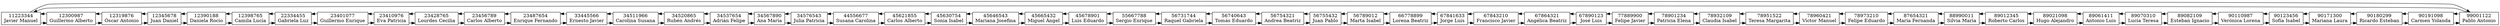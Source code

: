digraph G {
    node [shape=rect];
    rankdir=TD;

    11223344 [label="11223344\nJavier Manuel"];
    11223344 -> 12300987;
    12300987 -> 11223344;
    12300987 [label="12300987\nGuillermo Alberto"];
    12300987 -> 12319876;
    12319876 -> 12300987;
    12319876 [label="12319876\nÓscar Antonio"];
    12319876 -> 12345678;
    12345678 -> 12319876;
    12345678 [label="12345678\nJuan Daniel"];
    12345678 -> 12390188;
    12390188 -> 12345678;
    12390188 [label="12390188\nDaniela Rocío"];
    12390188 -> 12398765;
    12398765 -> 12390188;
    12398765 [label="12398765\nCamila Lucía"];
    12398765 -> 22334455;
    22334455 -> 12398765;
    22334455 [label="22334455\nGabriela Luz"];
    22334455 -> 23401077;
    23401077 -> 22334455;
    23401077 [label="23401077\nGuillermo Enrique"];
    23401077 -> 23410976;
    23410976 -> 23401077;
    23410976 [label="23410976\nEva Patricia"];
    23410976 -> 23428765;
    23428765 -> 23410976;
    23428765 [label="23428765\nLourdes Cecilia"];
    23428765 -> 23456789;
    23456789 -> 23428765;
    23456789 [label="23456789\nCarlos Alberto"];
    23456789 -> 23487654;
    23487654 -> 23456789;
    23487654 [label="23487654\nEnrique Fernando"];
    23487654 -> 33445566;
    33445566 -> 23487654;
    33445566 [label="33445566\nErnesto Javier"];
    33445566 -> 34511966;
    34511966 -> 33445566;
    34511966 [label="34511966\nCarolina Susana"];
    34511966 -> 34520865;
    34520865 -> 34511966;
    34520865 [label="34520865\nRubén Andrés"];
    34520865 -> 34537654;
    34537654 -> 34520865;
    34537654 [label="34537654\nAdrián Felipe"];
    34537654 -> 34567890;
    34567890 -> 34537654;
    34567890 [label="34567890\nAna María"];
    34567890 -> 34576543;
    34576543 -> 34567890;
    34576543 [label="34576543\nJulia Patricia"];
    34576543 -> 44556677;
    44556677 -> 34576543;
    44556677 [label="44556677\nSusana Carolina"];
    44556677 -> 45621855;
    45621855 -> 44556677;
    45621855 [label="45621855\nCarlos Alberto"];
    45621855 -> 45630754;
    45630754 -> 45621855;
    45630754 [label="45630754\nSonia Isabel"];
    45630754 -> 45646543;
    45646543 -> 45630754;
    45646543 [label="45646543\nMariana Josefina"];
    45646543 -> 45665432;
    45665432 -> 45646543;
    45665432 [label="45665432\nMiguel Ángel"];
    45665432 -> 45678901;
    45678901 -> 45665432;
    45678901 [label="45678901\nLuis Eduardo"];
    45678901 -> 55667788;
    55667788 -> 45678901;
    55667788 [label="55667788\nSergio Enrique"];
    55667788 -> 56731744;
    56731744 -> 55667788;
    56731744 [label="56731744\nRaquel Gabriela"];
    56731744 -> 56740643;
    56740643 -> 56731744;
    56740643 [label="56740643\nTomás Eduardo"];
    56740643 -> 56754321;
    56754321 -> 56740643;
    56754321 [label="56754321\nAndrea Beatriz"];
    56754321 -> 56755432;
    56755432 -> 56754321;
    56755432 [label="56755432\nJuan Pablo"];
    56755432 -> 56789012;
    56789012 -> 56755432;
    56789012 [label="56789012\nMarta Isabel"];
    56789012 -> 66778899;
    66778899 -> 56789012;
    66778899 [label="66778899\nLorena Beatriz"];
    66778899 -> 67841633;
    67841633 -> 66778899;
    67841633 [label="67841633\nJorge Luis"];
    67841633 -> 67843210;
    67843210 -> 67841633;
    67843210 [label="67843210\nFrancisco Javier"];
    67843210 -> 67864321;
    67864321 -> 67843210;
    67864321 [label="67864321\nAngélica Beatriz"];
    67864321 -> 67890123;
    67890123 -> 67864321;
    67890123 [label="67890123\nJosé Luis"];
    67890123 -> 77889900;
    77889900 -> 67890123;
    77889900 [label="77889900\nFelipe Javier"];
    77889900 -> 78901234;
    78901234 -> 77889900;
    78901234 [label="78901234\nPatricia Elena"];
    78901234 -> 78932109;
    78932109 -> 78901234;
    78932109 [label="78932109\nClaudia Isabel"];
    78932109 -> 78951522;
    78951522 -> 78932109;
    78951522 [label="78951522\nTeresa Margarita"];
    78951522 -> 78960421;
    78960421 -> 78951522;
    78960421 [label="78960421\nVíctor Manuel"];
    78960421 -> 78973210;
    78973210 -> 78960421;
    78973210 [label="78973210\nFelipe Eduardo"];
    78973210 -> 87654321;
    87654321 -> 78973210;
    87654321 [label="87654321\nMaría Fernanda"];
    87654321 -> 88990011;
    88990011 -> 87654321;
    88990011 [label="88990011\nSilvia María"];
    88990011 -> 89012345;
    89012345 -> 88990011;
    89012345 [label="89012345\nRoberto Carlos"];
    89012345 -> 89021098;
    89021098 -> 89012345;
    89021098 [label="89021098\nHugo Alejandro"];
    89021098 -> 89061411;
    89061411 -> 89021098;
    89061411 [label="89061411\nAntonio Luis"];
    89061411 -> 89070310;
    89070310 -> 89061411;
    89070310 [label="89070310\nLucía Teresa"];
    89070310 -> 89082109;
    89082109 -> 89070310;
    89082109 [label="89082109\nEsteban Ignacio"];
    89082109 -> 90110987;
    90110987 -> 89082109;
    90110987 [label="90110987\nVerónica Lorena"];
    90110987 -> 90123456;
    90123456 -> 90110987;
    90123456 [label="90123456\nSofía Isabel"];
    90123456 -> 90171300;
    90171300 -> 90123456;
    90171300 [label="90171300\nMariana Laura"];
    90171300 -> 90180299;
    90180299 -> 90171300;
    90180299 [label="90180299\nRicardo Esteban"];
    90180299 -> 90191098;
    90191098 -> 90180299;
    90191098 [label="90191098\nCarmen Yolanda"];
    90191098 -> 99001122;
    99001122 -> 90191098;
    99001122 [label="99001122\nPablo Antonio"];
    99001122 -> 11223344;
    11223344 -> 99001122;
    {
        rank=same; 11223344; 12300987; 12319876; 12345678; 12390188; 12398765; 22334455; 23401077; 23410976; 23428765; 23456789; 23487654; 33445566; 34511966; 34520865; 34537654; 34567890; 34576543; 44556677; 45621855; 45630754; 45646543; 45665432; 45678901; 55667788; 56731744; 56740643; 56754321; 56755432; 56789012; 66778899; 67841633; 67843210; 67864321; 67890123; 77889900; 78901234; 78932109; 78951522; 78960421; 78973210; 87654321; 88990011; 89012345; 89021098; 89061411; 89070310; 89082109; 90110987; 90123456; 90171300; 90180299; 90191098; 99001122; 
    }
}